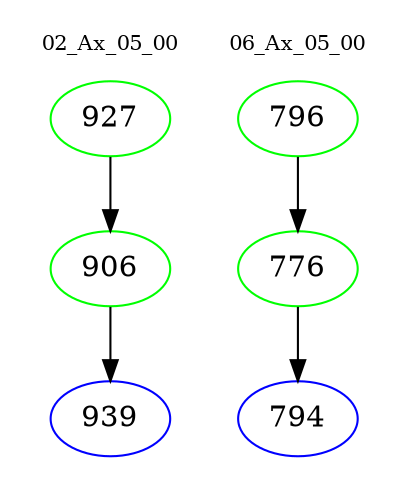 digraph{
subgraph cluster_0 {
color = white
label = "02_Ax_05_00";
fontsize=10;
T0_927 [label="927", color="green"]
T0_927 -> T0_906 [color="black"]
T0_906 [label="906", color="green"]
T0_906 -> T0_939 [color="black"]
T0_939 [label="939", color="blue"]
}
subgraph cluster_1 {
color = white
label = "06_Ax_05_00";
fontsize=10;
T1_796 [label="796", color="green"]
T1_796 -> T1_776 [color="black"]
T1_776 [label="776", color="green"]
T1_776 -> T1_794 [color="black"]
T1_794 [label="794", color="blue"]
}
}
